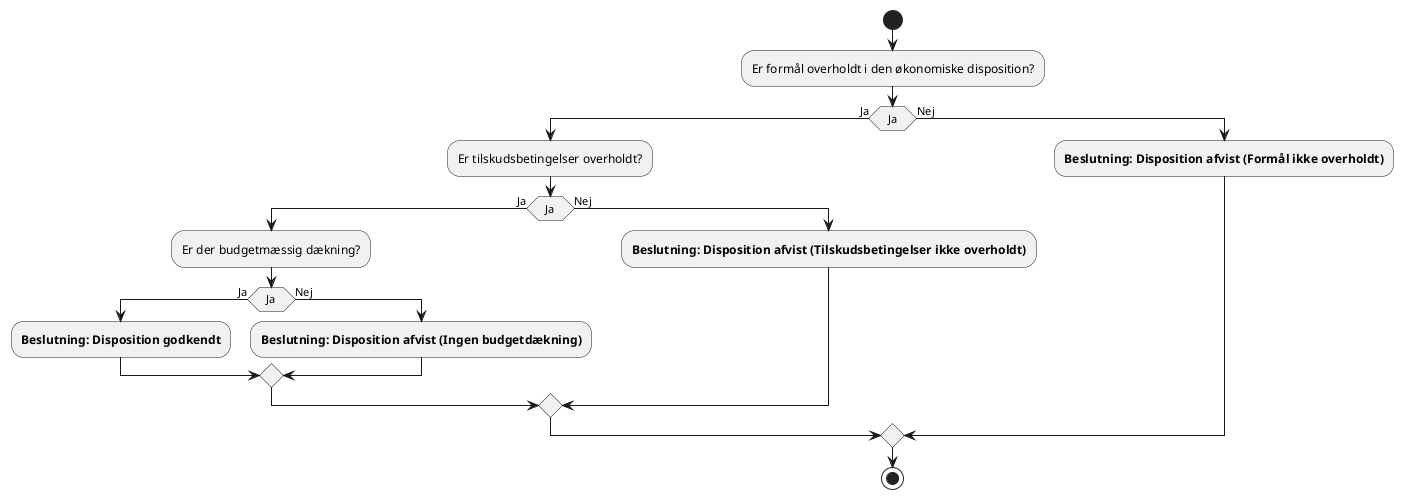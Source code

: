 @startuml Afsnit: §21 - Beslutning: Økonomiske dispositioner
start
:Er formål overholdt i den økonomiske disposition?;
if (Ja) then (Ja)
  :Er tilskudsbetingelser overholdt?;
  if (Ja) then (Ja)
    :Er der budgetmæssig dækning?;
    if (Ja) then (Ja)
      :**Beslutning: Disposition godkendt**;
    else (Nej)
      :**Beslutning: Disposition afvist (Ingen budgetdækning)**;
    endif
  else (Nej)
    :**Beslutning: Disposition afvist (Tilskudsbetingelser ikke overholdt)**;
  endif
else (Nej)
  :**Beslutning: Disposition afvist (Formål ikke overholdt)**;
endif
stop
@enduml
